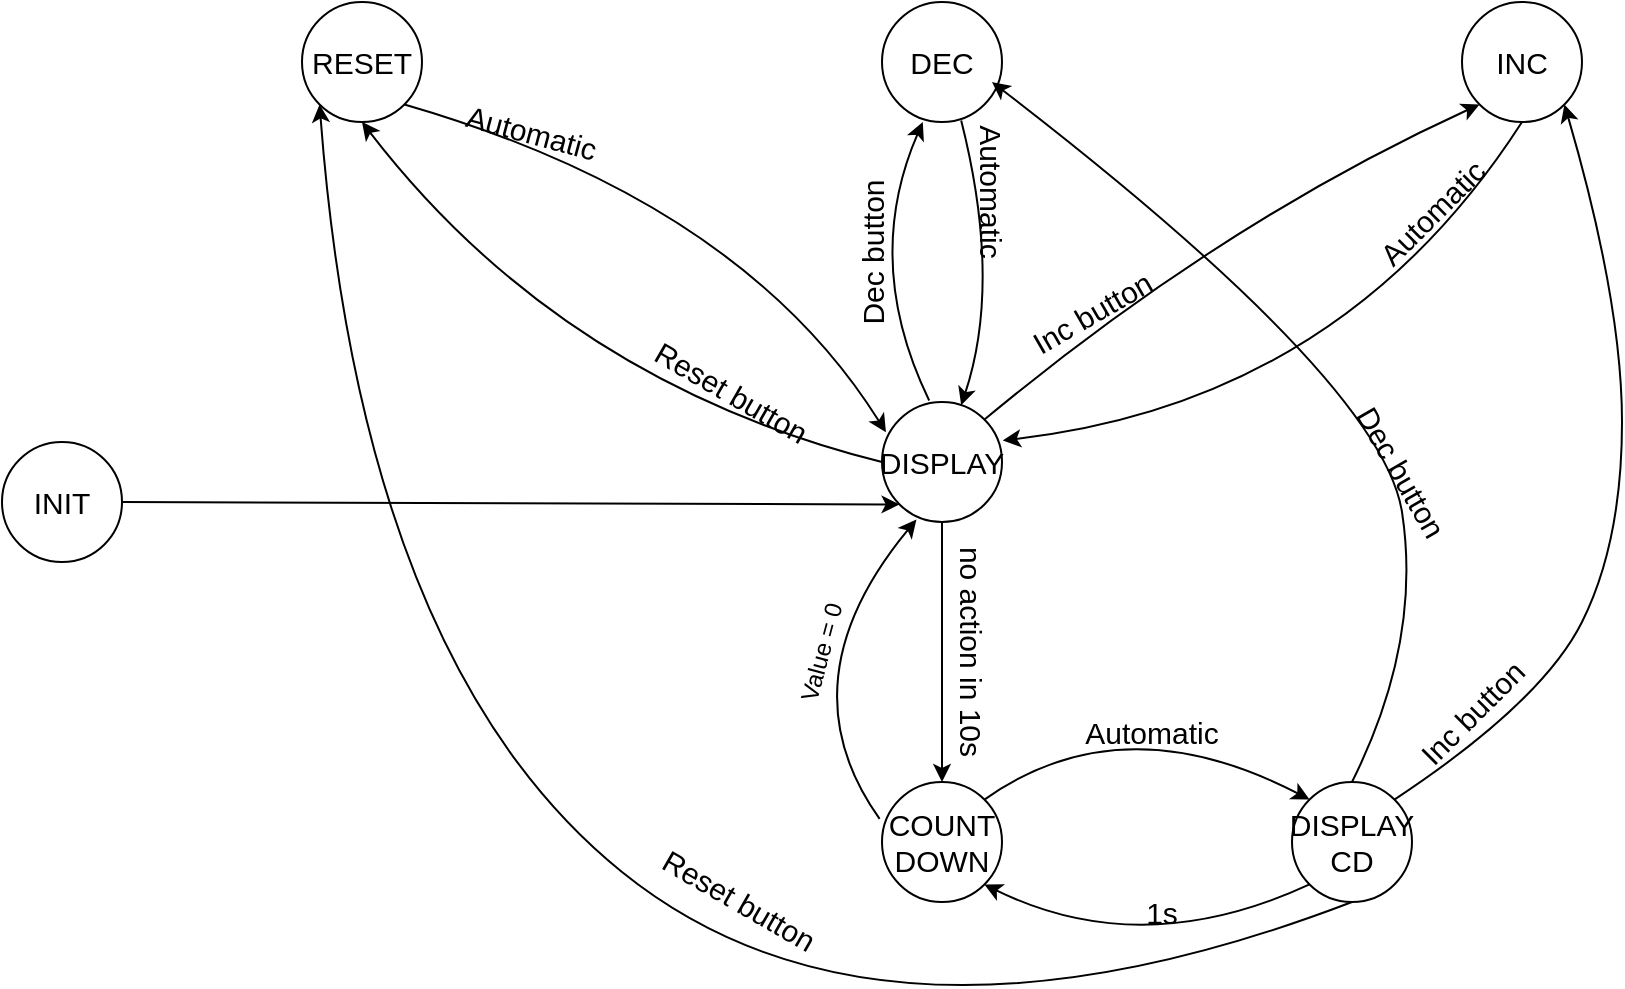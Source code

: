 <mxfile version="20.3.0" type="device"><diagram id="E-JXWTIzFMjMBrDUVuSG" name="Page-1"><mxGraphModel dx="1038" dy="689" grid="1" gridSize="10" guides="1" tooltips="1" connect="1" arrows="1" fold="1" page="1" pageScale="1" pageWidth="850" pageHeight="1100" math="0" shadow="0"><root><mxCell id="0"/><mxCell id="1" parent="0"/><mxCell id="ZyrnefamCmT6UST5iw0L-71" value="&lt;font style=&quot;font-size: 15px;&quot;&gt;DISPLAY&lt;br style=&quot;font-size: 15px;&quot;&gt;&lt;/font&gt;" style="ellipse;whiteSpace=wrap;html=1;aspect=fixed;fontSize=15;" parent="1" vertex="1"><mxGeometry x="460" y="1050" width="60" height="60" as="geometry"/></mxCell><mxCell id="ZyrnefamCmT6UST5iw0L-72" value="&lt;font style=&quot;font-size: 15px;&quot;&gt;RESET&lt;br style=&quot;font-size: 15px;&quot;&gt;&lt;/font&gt;" style="ellipse;whiteSpace=wrap;html=1;aspect=fixed;fontSize=15;" parent="1" vertex="1"><mxGeometry x="170" y="850" width="60" height="60" as="geometry"/></mxCell><mxCell id="ZyrnefamCmT6UST5iw0L-73" value="&lt;font style=&quot;font-size: 15px;&quot;&gt;INC&lt;br style=&quot;font-size: 15px;&quot;&gt;&lt;/font&gt;" style="ellipse;whiteSpace=wrap;html=1;aspect=fixed;fontSize=15;" parent="1" vertex="1"><mxGeometry x="750" y="850" width="60" height="60" as="geometry"/></mxCell><mxCell id="ZyrnefamCmT6UST5iw0L-74" value="&lt;font style=&quot;font-size: 15px;&quot;&gt;DEC&lt;br style=&quot;font-size: 15px;&quot;&gt;&lt;/font&gt;" style="ellipse;whiteSpace=wrap;html=1;aspect=fixed;fontSize=15;" parent="1" vertex="1"><mxGeometry x="460" y="850" width="60" height="60" as="geometry"/></mxCell><mxCell id="ZyrnefamCmT6UST5iw0L-75" value="&lt;font style=&quot;font-size: 15px;&quot;&gt;COUNT&lt;br&gt;DOWN&lt;br style=&quot;font-size: 15px;&quot;&gt;&lt;/font&gt;" style="ellipse;whiteSpace=wrap;html=1;aspect=fixed;fontSize=15;" parent="1" vertex="1"><mxGeometry x="460" y="1240" width="60" height="60" as="geometry"/></mxCell><mxCell id="ZyrnefamCmT6UST5iw0L-76" value="" style="curved=1;endArrow=classic;html=1;rounded=0;fontSize=15;entryX=0.033;entryY=0.253;entryDx=0;entryDy=0;entryPerimeter=0;exitX=1;exitY=1;exitDx=0;exitDy=0;" parent="1" source="ZyrnefamCmT6UST5iw0L-72" target="ZyrnefamCmT6UST5iw0L-71" edge="1"><mxGeometry width="50" height="50" relative="1" as="geometry"><mxPoint x="300" y="1010" as="sourcePoint"/><mxPoint x="350" y="960" as="targetPoint"/><Array as="points"><mxPoint x="390" y="950"/></Array></mxGeometry></mxCell><mxCell id="ZyrnefamCmT6UST5iw0L-77" value="" style="curved=1;endArrow=classic;html=1;rounded=0;fontSize=15;entryX=0.5;entryY=1;entryDx=0;entryDy=0;exitX=0;exitY=0.5;exitDx=0;exitDy=0;" parent="1" source="ZyrnefamCmT6UST5iw0L-71" target="ZyrnefamCmT6UST5iw0L-72" edge="1"><mxGeometry width="50" height="50" relative="1" as="geometry"><mxPoint x="330" y="1100" as="sourcePoint"/><mxPoint x="380" y="1050" as="targetPoint"/><Array as="points"><mxPoint x="300" y="1040"/></Array></mxGeometry></mxCell><mxCell id="ZyrnefamCmT6UST5iw0L-78" value="" style="curved=1;endArrow=classic;html=1;rounded=0;fontSize=15;entryX=0.66;entryY=0.027;entryDx=0;entryDy=0;entryPerimeter=0;exitX=0.66;exitY=0.987;exitDx=0;exitDy=0;exitPerimeter=0;" parent="1" source="ZyrnefamCmT6UST5iw0L-74" target="ZyrnefamCmT6UST5iw0L-71" edge="1"><mxGeometry width="50" height="50" relative="1" as="geometry"><mxPoint x="440" y="990" as="sourcePoint"/><mxPoint x="490" y="940" as="targetPoint"/><Array as="points"><mxPoint x="520" y="990"/></Array></mxGeometry></mxCell><mxCell id="ZyrnefamCmT6UST5iw0L-79" value="" style="curved=1;endArrow=classic;html=1;rounded=0;fontSize=15;entryX=0.34;entryY=1;entryDx=0;entryDy=0;entryPerimeter=0;exitX=0.393;exitY=-0.013;exitDx=0;exitDy=0;exitPerimeter=0;" parent="1" source="ZyrnefamCmT6UST5iw0L-71" target="ZyrnefamCmT6UST5iw0L-74" edge="1"><mxGeometry width="50" height="50" relative="1" as="geometry"><mxPoint x="450" y="1010" as="sourcePoint"/><mxPoint x="500" y="960" as="targetPoint"/><Array as="points"><mxPoint x="450" y="980"/></Array></mxGeometry></mxCell><mxCell id="ZyrnefamCmT6UST5iw0L-80" value="" style="curved=1;endArrow=classic;html=1;rounded=0;fontSize=15;entryX=0;entryY=1;entryDx=0;entryDy=0;exitX=1;exitY=0;exitDx=0;exitDy=0;" parent="1" source="ZyrnefamCmT6UST5iw0L-71" target="ZyrnefamCmT6UST5iw0L-73" edge="1"><mxGeometry width="50" height="50" relative="1" as="geometry"><mxPoint x="590" y="1010" as="sourcePoint"/><mxPoint x="640" y="960" as="targetPoint"/><Array as="points"><mxPoint x="630" y="960"/></Array></mxGeometry></mxCell><mxCell id="ZyrnefamCmT6UST5iw0L-81" value="" style="curved=1;endArrow=classic;html=1;rounded=0;fontSize=15;entryX=1.007;entryY=0.32;entryDx=0;entryDy=0;entryPerimeter=0;exitX=0.5;exitY=1;exitDx=0;exitDy=0;" parent="1" source="ZyrnefamCmT6UST5iw0L-73" target="ZyrnefamCmT6UST5iw0L-71" edge="1"><mxGeometry width="50" height="50" relative="1" as="geometry"><mxPoint x="665" y="1090" as="sourcePoint"/><mxPoint x="715" y="1040" as="targetPoint"/><Array as="points"><mxPoint x="690" y="1050"/></Array></mxGeometry></mxCell><mxCell id="ZyrnefamCmT6UST5iw0L-88" value="Reset button" style="text;html=1;strokeColor=none;fillColor=none;align=center;verticalAlign=middle;whiteSpace=wrap;rounded=0;fontSize=15;rotation=30;" parent="1" vertex="1"><mxGeometry x="330" y="1030" width="110" height="30" as="geometry"/></mxCell><mxCell id="ZyrnefamCmT6UST5iw0L-94" value="Dec button" style="text;html=1;strokeColor=none;fillColor=none;align=center;verticalAlign=middle;whiteSpace=wrap;rounded=0;fontSize=15;rotation=-90;" parent="1" vertex="1"><mxGeometry x="400" y="960" width="110" height="30" as="geometry"/></mxCell><mxCell id="ZyrnefamCmT6UST5iw0L-95" value="Inc button" style="text;html=1;strokeColor=none;fillColor=none;align=center;verticalAlign=middle;whiteSpace=wrap;rounded=0;fontSize=15;rotation=-30;" parent="1" vertex="1"><mxGeometry x="510" y="990" width="110" height="30" as="geometry"/></mxCell><mxCell id="ZyrnefamCmT6UST5iw0L-99" value="Automatic" style="text;html=1;strokeColor=none;fillColor=none;align=center;verticalAlign=middle;whiteSpace=wrap;rounded=0;fontSize=15;rotation=15;" parent="1" vertex="1"><mxGeometry x="230" y="900" width="110" height="30" as="geometry"/></mxCell><mxCell id="ZyrnefamCmT6UST5iw0L-101" value="Automatic" style="text;html=1;strokeColor=none;fillColor=none;align=center;verticalAlign=middle;whiteSpace=wrap;rounded=0;fontSize=15;rotation=-45;" parent="1" vertex="1"><mxGeometry x="680" y="940" width="110" height="30" as="geometry"/></mxCell><mxCell id="ZyrnefamCmT6UST5iw0L-102" value="Automatic" style="text;html=1;strokeColor=none;fillColor=none;align=center;verticalAlign=middle;whiteSpace=wrap;rounded=0;fontSize=15;rotation=90;" parent="1" vertex="1"><mxGeometry x="460" y="930" width="110" height="30" as="geometry"/></mxCell><mxCell id="ZyrnefamCmT6UST5iw0L-103" value="" style="endArrow=classic;html=1;rounded=0;fontSize=15;entryX=0.5;entryY=0;entryDx=0;entryDy=0;exitX=0.5;exitY=1;exitDx=0;exitDy=0;" parent="1" source="ZyrnefamCmT6UST5iw0L-71" target="ZyrnefamCmT6UST5iw0L-75" edge="1"><mxGeometry width="50" height="50" relative="1" as="geometry"><mxPoint x="430" y="1110" as="sourcePoint"/><mxPoint x="480" y="1060" as="targetPoint"/></mxGeometry></mxCell><mxCell id="ZyrnefamCmT6UST5iw0L-105" value="no action in 10s" style="text;html=1;strokeColor=none;fillColor=none;align=center;verticalAlign=middle;whiteSpace=wrap;rounded=0;fontSize=15;rotation=90;" parent="1" vertex="1"><mxGeometry x="450" y="1160" width="110" height="30" as="geometry"/></mxCell><mxCell id="ZyrnefamCmT6UST5iw0L-106" value="&lt;font style=&quot;font-size: 15px;&quot;&gt;DISPLAY&lt;br&gt;CD&lt;br style=&quot;font-size: 15px;&quot;&gt;&lt;/font&gt;" style="ellipse;whiteSpace=wrap;html=1;aspect=fixed;fontSize=15;" parent="1" vertex="1"><mxGeometry x="665" y="1240" width="60" height="60" as="geometry"/></mxCell><mxCell id="ZyrnefamCmT6UST5iw0L-107" value="" style="curved=1;endArrow=classic;html=1;rounded=0;fontSize=15;entryX=0;entryY=0;entryDx=0;entryDy=0;exitX=1;exitY=0;exitDx=0;exitDy=0;" parent="1" source="ZyrnefamCmT6UST5iw0L-75" target="ZyrnefamCmT6UST5iw0L-106" edge="1"><mxGeometry width="50" height="50" relative="1" as="geometry"><mxPoint x="560" y="1250" as="sourcePoint"/><mxPoint x="610" y="1200" as="targetPoint"/><Array as="points"><mxPoint x="580" y="1200"/></Array></mxGeometry></mxCell><mxCell id="ZyrnefamCmT6UST5iw0L-108" value="" style="curved=1;endArrow=classic;html=1;rounded=0;fontSize=15;entryX=1;entryY=1;entryDx=0;entryDy=0;exitX=0;exitY=1;exitDx=0;exitDy=0;" parent="1" source="ZyrnefamCmT6UST5iw0L-106" target="ZyrnefamCmT6UST5iw0L-75" edge="1"><mxGeometry width="50" height="50" relative="1" as="geometry"><mxPoint x="575" y="1340" as="sourcePoint"/><mxPoint x="625" y="1290" as="targetPoint"/><Array as="points"><mxPoint x="590" y="1330"/></Array></mxGeometry></mxCell><mxCell id="ZyrnefamCmT6UST5iw0L-109" value="Automatic" style="text;html=1;strokeColor=none;fillColor=none;align=center;verticalAlign=middle;whiteSpace=wrap;rounded=0;fontSize=15;rotation=0;" parent="1" vertex="1"><mxGeometry x="540" y="1200" width="110" height="30" as="geometry"/></mxCell><mxCell id="ZyrnefamCmT6UST5iw0L-110" value="1s" style="text;html=1;strokeColor=none;fillColor=none;align=center;verticalAlign=middle;whiteSpace=wrap;rounded=0;fontSize=15;rotation=0;" parent="1" vertex="1"><mxGeometry x="545" y="1290" width="110" height="30" as="geometry"/></mxCell><mxCell id="ZyrnefamCmT6UST5iw0L-111" value="" style="curved=1;endArrow=classic;html=1;rounded=0;fontSize=15;entryX=0;entryY=1;entryDx=0;entryDy=0;exitX=0.5;exitY=1;exitDx=0;exitDy=0;" parent="1" source="ZyrnefamCmT6UST5iw0L-106" target="ZyrnefamCmT6UST5iw0L-72" edge="1"><mxGeometry width="50" height="50" relative="1" as="geometry"><mxPoint x="410" y="1390" as="sourcePoint"/><mxPoint x="460" y="1340" as="targetPoint"/><Array as="points"><mxPoint x="460" y="1390"/><mxPoint x="200" y="1180"/></Array></mxGeometry></mxCell><mxCell id="ZyrnefamCmT6UST5iw0L-113" value="Reset button" style="text;html=1;strokeColor=none;fillColor=none;align=center;verticalAlign=middle;whiteSpace=wrap;rounded=0;fontSize=15;rotation=30;" parent="1" vertex="1"><mxGeometry x="339" y="1283.75" width="100" height="30" as="geometry"/></mxCell><mxCell id="ZyrnefamCmT6UST5iw0L-114" value="" style="curved=1;endArrow=classic;html=1;rounded=0;fontSize=15;entryX=1;entryY=1;entryDx=0;entryDy=0;exitX=1;exitY=0;exitDx=0;exitDy=0;" parent="1" source="ZyrnefamCmT6UST5iw0L-106" target="ZyrnefamCmT6UST5iw0L-73" edge="1"><mxGeometry width="50" height="50" relative="1" as="geometry"><mxPoint x="740" y="1200" as="sourcePoint"/><mxPoint x="790" y="1150" as="targetPoint"/><Array as="points"><mxPoint x="790" y="1200"/><mxPoint x="830" y="1120"/><mxPoint x="830" y="1000"/></Array></mxGeometry></mxCell><mxCell id="ZyrnefamCmT6UST5iw0L-115" value="Inc button" style="text;html=1;strokeColor=none;fillColor=none;align=center;verticalAlign=middle;whiteSpace=wrap;rounded=0;fontSize=15;rotation=-45;" parent="1" vertex="1"><mxGeometry x="700" y="1190" width="110" height="30" as="geometry"/></mxCell><mxCell id="ZyrnefamCmT6UST5iw0L-116" value="" style="curved=1;endArrow=classic;html=1;rounded=0;fontSize=15;entryX=0;entryY=0.5;entryDx=0;entryDy=0;exitX=0.5;exitY=0;exitDx=0;exitDy=0;" parent="1" source="ZyrnefamCmT6UST5iw0L-106" target="ZyrnefamCmT6UST5iw0L-102" edge="1"><mxGeometry width="50" height="50" relative="1" as="geometry"><mxPoint x="680" y="1170" as="sourcePoint"/><mxPoint x="730" y="1120" as="targetPoint"/><Array as="points"><mxPoint x="730" y="1170"/><mxPoint x="710" y="1040"/></Array></mxGeometry></mxCell><mxCell id="ZyrnefamCmT6UST5iw0L-117" value="Dec button" style="text;html=1;strokeColor=none;fillColor=none;align=center;verticalAlign=middle;whiteSpace=wrap;rounded=0;fontSize=15;rotation=60;" parent="1" vertex="1"><mxGeometry x="665" y="1070" width="110" height="30" as="geometry"/></mxCell><mxCell id="ZyrnefamCmT6UST5iw0L-118" value="&lt;font style=&quot;font-size: 15px;&quot;&gt;INIT&lt;br style=&quot;font-size: 15px;&quot;&gt;&lt;/font&gt;" style="ellipse;whiteSpace=wrap;html=1;aspect=fixed;fontSize=15;" parent="1" vertex="1"><mxGeometry x="20" y="1070" width="60" height="60" as="geometry"/></mxCell><mxCell id="ZyrnefamCmT6UST5iw0L-119" value="" style="endArrow=classic;html=1;rounded=0;fontSize=15;entryX=0;entryY=1;entryDx=0;entryDy=0;exitX=1;exitY=0.5;exitDx=0;exitDy=0;" parent="1" source="ZyrnefamCmT6UST5iw0L-118" target="ZyrnefamCmT6UST5iw0L-71" edge="1"><mxGeometry width="50" height="50" relative="1" as="geometry"><mxPoint x="130" y="1155" as="sourcePoint"/><mxPoint x="180" y="1105" as="targetPoint"/></mxGeometry></mxCell><mxCell id="bejEuKxHaQRh__TDjZVN-1" value="" style="curved=1;endArrow=classic;html=1;rounded=0;entryX=0.287;entryY=0.98;entryDx=0;entryDy=0;entryPerimeter=0;exitX=-0.02;exitY=0.307;exitDx=0;exitDy=0;exitPerimeter=0;" edge="1" parent="1" source="ZyrnefamCmT6UST5iw0L-75" target="ZyrnefamCmT6UST5iw0L-71"><mxGeometry width="50" height="50" relative="1" as="geometry"><mxPoint x="380" y="1240" as="sourcePoint"/><mxPoint x="430" y="1190" as="targetPoint"/><Array as="points"><mxPoint x="410" y="1190"/></Array></mxGeometry></mxCell><mxCell id="bejEuKxHaQRh__TDjZVN-2" value="Value = 0" style="text;html=1;strokeColor=none;fillColor=none;align=center;verticalAlign=middle;whiteSpace=wrap;rounded=0;rotation=-75;" vertex="1" parent="1"><mxGeometry x="400" y="1160" width="60" height="30" as="geometry"/></mxCell></root></mxGraphModel></diagram></mxfile>